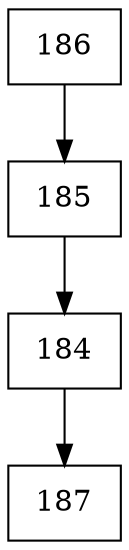 digraph G {
  node [shape=record];
  node0 [label="{186}"];
  node0 -> node1;
  node1 [label="{185}"];
  node1 -> node2;
  node2 [label="{184}"];
  node2 -> node3;
  node3 [label="{187}"];
}
